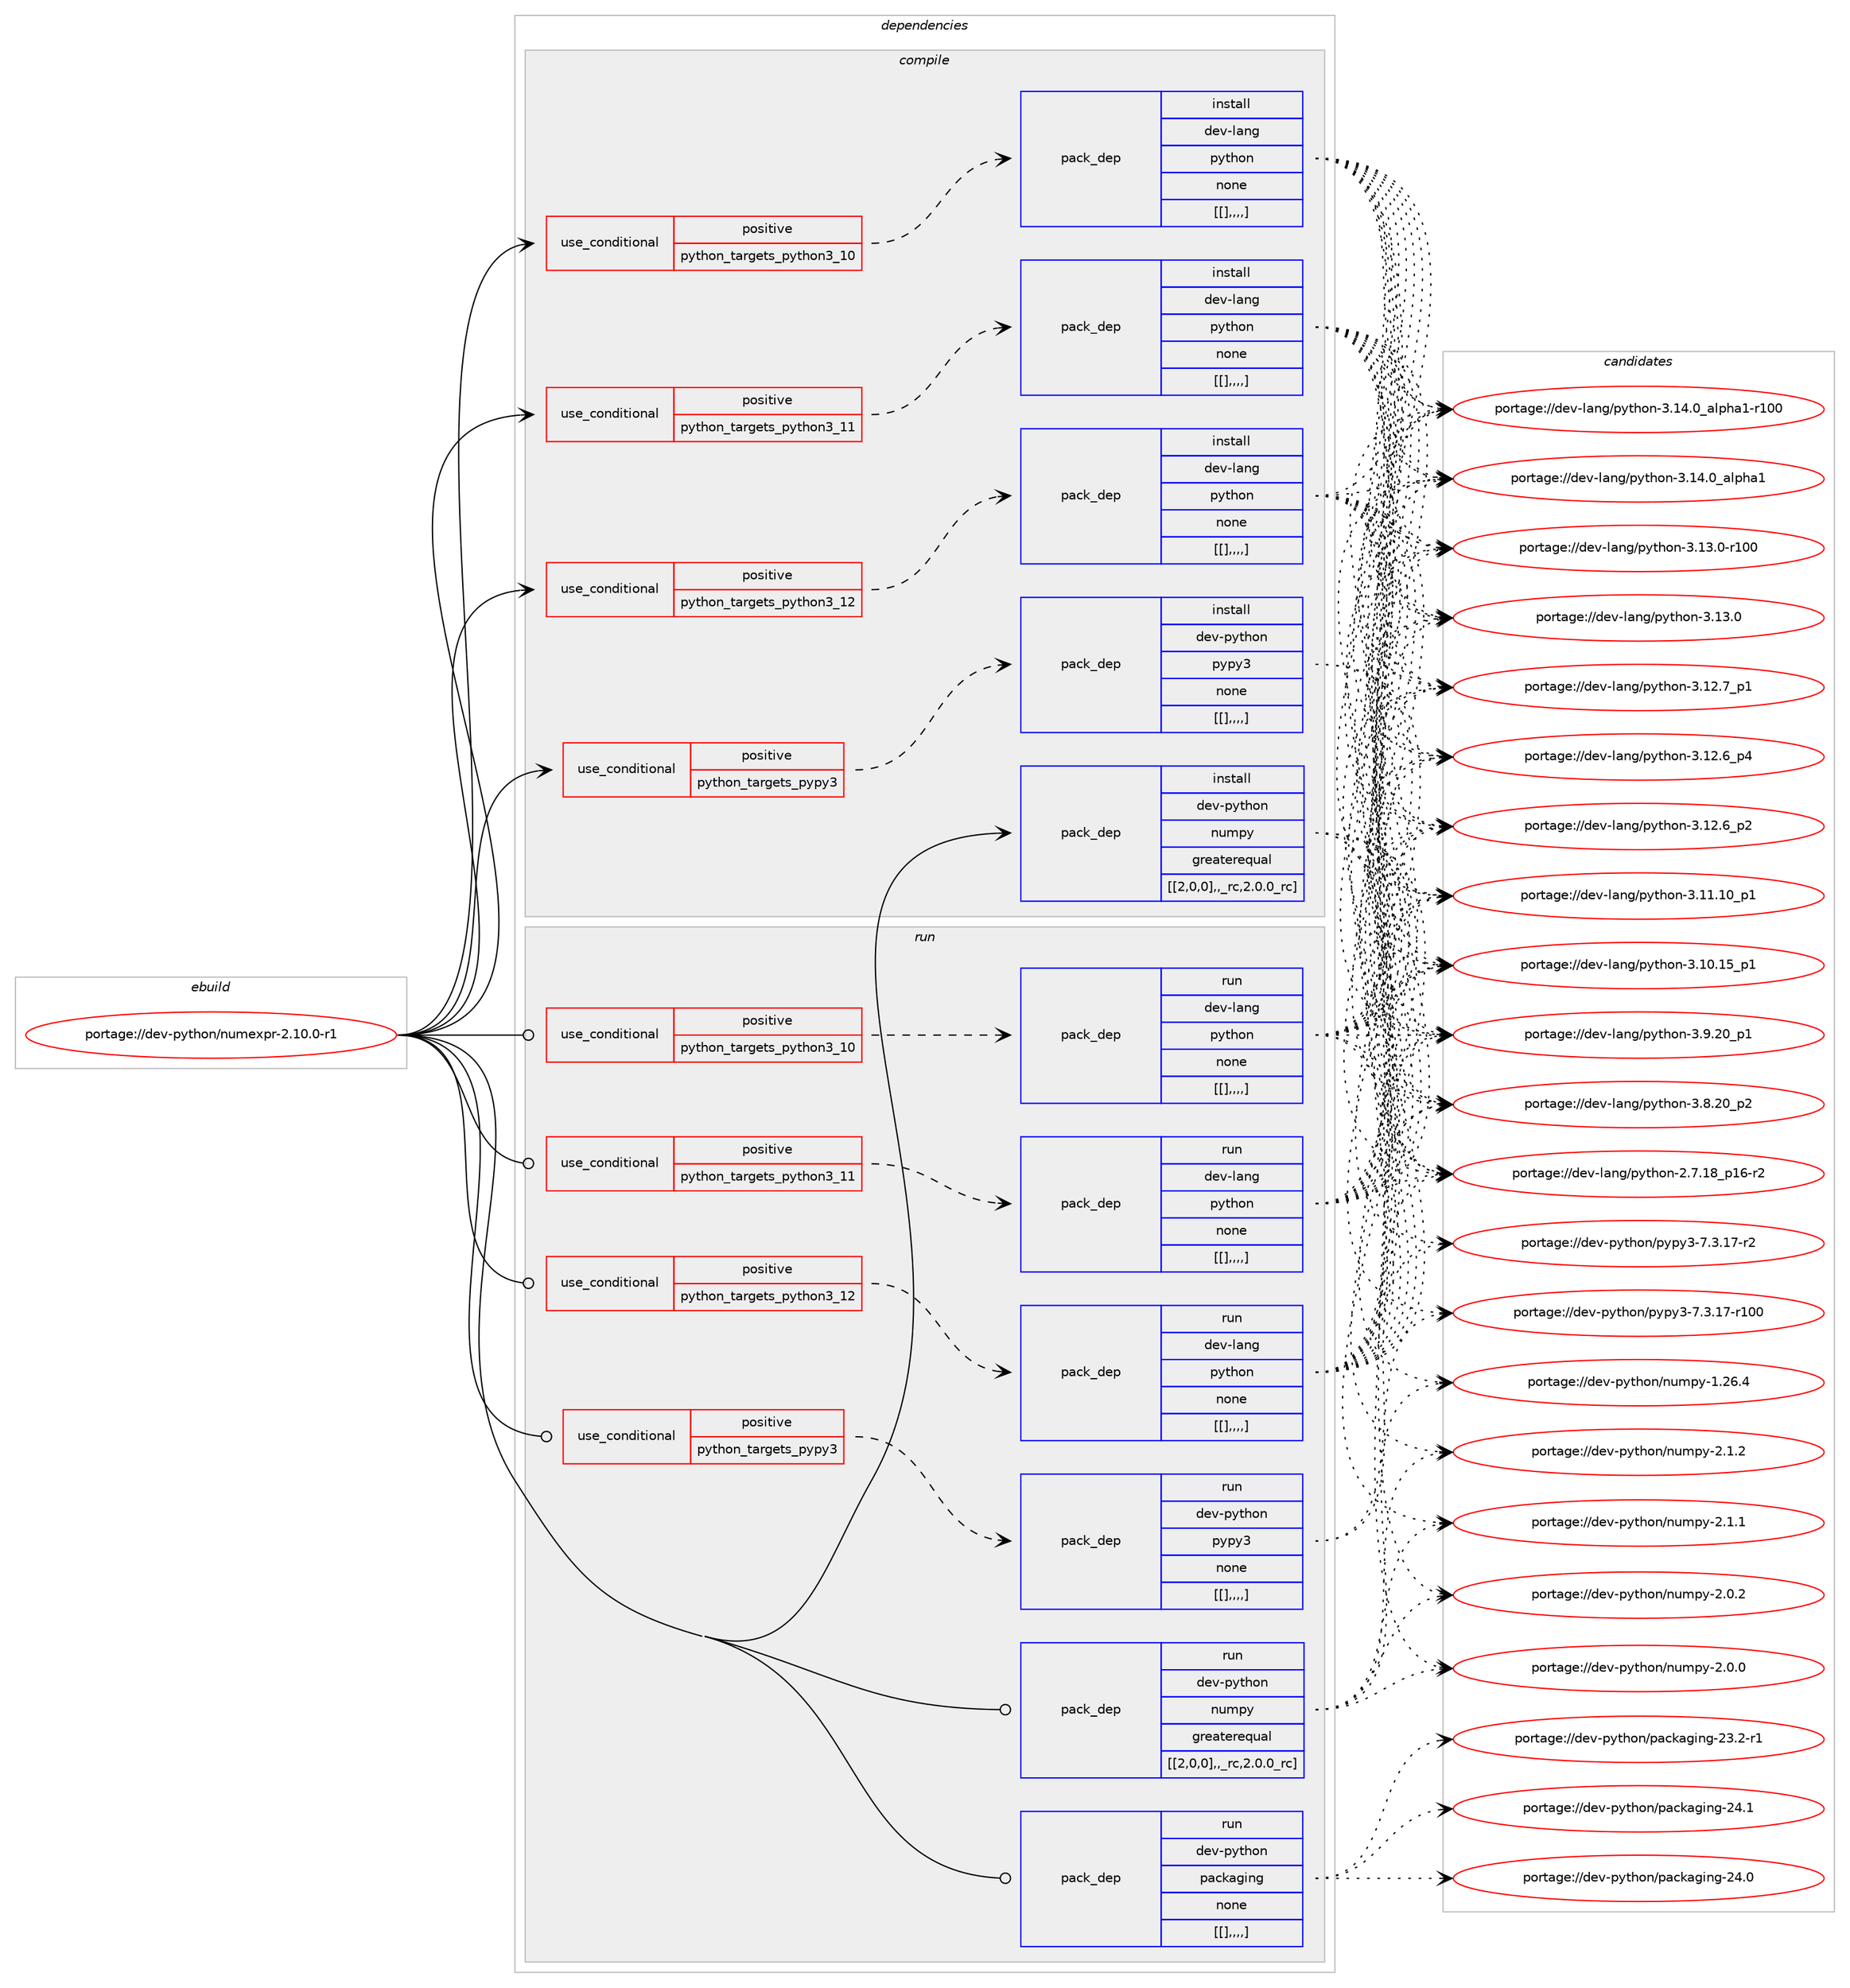digraph prolog {

# *************
# Graph options
# *************

newrank=true;
concentrate=true;
compound=true;
graph [rankdir=LR,fontname=Helvetica,fontsize=10,ranksep=1.5];#, ranksep=2.5, nodesep=0.2];
edge  [arrowhead=vee];
node  [fontname=Helvetica,fontsize=10];

# **********
# The ebuild
# **********

subgraph cluster_leftcol {
color=gray;
label=<<i>ebuild</i>>;
id [label="portage://dev-python/numexpr-2.10.0-r1", color=red, width=4, href="../dev-python/numexpr-2.10.0-r1.svg"];
}

# ****************
# The dependencies
# ****************

subgraph cluster_midcol {
color=gray;
label=<<i>dependencies</i>>;
subgraph cluster_compile {
fillcolor="#eeeeee";
style=filled;
label=<<i>compile</i>>;
subgraph cond37702 {
dependency158575 [label=<<TABLE BORDER="0" CELLBORDER="1" CELLSPACING="0" CELLPADDING="4"><TR><TD ROWSPAN="3" CELLPADDING="10">use_conditional</TD></TR><TR><TD>positive</TD></TR><TR><TD>python_targets_pypy3</TD></TR></TABLE>>, shape=none, color=red];
subgraph pack119567 {
dependency158577 [label=<<TABLE BORDER="0" CELLBORDER="1" CELLSPACING="0" CELLPADDING="4" WIDTH="220"><TR><TD ROWSPAN="6" CELLPADDING="30">pack_dep</TD></TR><TR><TD WIDTH="110">install</TD></TR><TR><TD>dev-python</TD></TR><TR><TD>pypy3</TD></TR><TR><TD>none</TD></TR><TR><TD>[[],,,,]</TD></TR></TABLE>>, shape=none, color=blue];
}
dependency158575:e -> dependency158577:w [weight=20,style="dashed",arrowhead="vee"];
}
id:e -> dependency158575:w [weight=20,style="solid",arrowhead="vee"];
subgraph cond37712 {
dependency158603 [label=<<TABLE BORDER="0" CELLBORDER="1" CELLSPACING="0" CELLPADDING="4"><TR><TD ROWSPAN="3" CELLPADDING="10">use_conditional</TD></TR><TR><TD>positive</TD></TR><TR><TD>python_targets_python3_10</TD></TR></TABLE>>, shape=none, color=red];
subgraph pack119583 {
dependency158606 [label=<<TABLE BORDER="0" CELLBORDER="1" CELLSPACING="0" CELLPADDING="4" WIDTH="220"><TR><TD ROWSPAN="6" CELLPADDING="30">pack_dep</TD></TR><TR><TD WIDTH="110">install</TD></TR><TR><TD>dev-lang</TD></TR><TR><TD>python</TD></TR><TR><TD>none</TD></TR><TR><TD>[[],,,,]</TD></TR></TABLE>>, shape=none, color=blue];
}
dependency158603:e -> dependency158606:w [weight=20,style="dashed",arrowhead="vee"];
}
id:e -> dependency158603:w [weight=20,style="solid",arrowhead="vee"];
subgraph cond37715 {
dependency158611 [label=<<TABLE BORDER="0" CELLBORDER="1" CELLSPACING="0" CELLPADDING="4"><TR><TD ROWSPAN="3" CELLPADDING="10">use_conditional</TD></TR><TR><TD>positive</TD></TR><TR><TD>python_targets_python3_11</TD></TR></TABLE>>, shape=none, color=red];
subgraph pack119586 {
dependency158613 [label=<<TABLE BORDER="0" CELLBORDER="1" CELLSPACING="0" CELLPADDING="4" WIDTH="220"><TR><TD ROWSPAN="6" CELLPADDING="30">pack_dep</TD></TR><TR><TD WIDTH="110">install</TD></TR><TR><TD>dev-lang</TD></TR><TR><TD>python</TD></TR><TR><TD>none</TD></TR><TR><TD>[[],,,,]</TD></TR></TABLE>>, shape=none, color=blue];
}
dependency158611:e -> dependency158613:w [weight=20,style="dashed",arrowhead="vee"];
}
id:e -> dependency158611:w [weight=20,style="solid",arrowhead="vee"];
subgraph cond37724 {
dependency158655 [label=<<TABLE BORDER="0" CELLBORDER="1" CELLSPACING="0" CELLPADDING="4"><TR><TD ROWSPAN="3" CELLPADDING="10">use_conditional</TD></TR><TR><TD>positive</TD></TR><TR><TD>python_targets_python3_12</TD></TR></TABLE>>, shape=none, color=red];
subgraph pack119616 {
dependency158659 [label=<<TABLE BORDER="0" CELLBORDER="1" CELLSPACING="0" CELLPADDING="4" WIDTH="220"><TR><TD ROWSPAN="6" CELLPADDING="30">pack_dep</TD></TR><TR><TD WIDTH="110">install</TD></TR><TR><TD>dev-lang</TD></TR><TR><TD>python</TD></TR><TR><TD>none</TD></TR><TR><TD>[[],,,,]</TD></TR></TABLE>>, shape=none, color=blue];
}
dependency158655:e -> dependency158659:w [weight=20,style="dashed",arrowhead="vee"];
}
id:e -> dependency158655:w [weight=20,style="solid",arrowhead="vee"];
subgraph pack119629 {
dependency158680 [label=<<TABLE BORDER="0" CELLBORDER="1" CELLSPACING="0" CELLPADDING="4" WIDTH="220"><TR><TD ROWSPAN="6" CELLPADDING="30">pack_dep</TD></TR><TR><TD WIDTH="110">install</TD></TR><TR><TD>dev-python</TD></TR><TR><TD>numpy</TD></TR><TR><TD>greaterequal</TD></TR><TR><TD>[[2,0,0],,_rc,2.0.0_rc]</TD></TR></TABLE>>, shape=none, color=blue];
}
id:e -> dependency158680:w [weight=20,style="solid",arrowhead="vee"];
}
subgraph cluster_compileandrun {
fillcolor="#eeeeee";
style=filled;
label=<<i>compile and run</i>>;
}
subgraph cluster_run {
fillcolor="#eeeeee";
style=filled;
label=<<i>run</i>>;
subgraph cond37760 {
dependency158724 [label=<<TABLE BORDER="0" CELLBORDER="1" CELLSPACING="0" CELLPADDING="4"><TR><TD ROWSPAN="3" CELLPADDING="10">use_conditional</TD></TR><TR><TD>positive</TD></TR><TR><TD>python_targets_pypy3</TD></TR></TABLE>>, shape=none, color=red];
subgraph pack119669 {
dependency158781 [label=<<TABLE BORDER="0" CELLBORDER="1" CELLSPACING="0" CELLPADDING="4" WIDTH="220"><TR><TD ROWSPAN="6" CELLPADDING="30">pack_dep</TD></TR><TR><TD WIDTH="110">run</TD></TR><TR><TD>dev-python</TD></TR><TR><TD>pypy3</TD></TR><TR><TD>none</TD></TR><TR><TD>[[],,,,]</TD></TR></TABLE>>, shape=none, color=blue];
}
dependency158724:e -> dependency158781:w [weight=20,style="dashed",arrowhead="vee"];
}
id:e -> dependency158724:w [weight=20,style="solid",arrowhead="odot"];
subgraph cond37781 {
dependency158786 [label=<<TABLE BORDER="0" CELLBORDER="1" CELLSPACING="0" CELLPADDING="4"><TR><TD ROWSPAN="3" CELLPADDING="10">use_conditional</TD></TR><TR><TD>positive</TD></TR><TR><TD>python_targets_python3_10</TD></TR></TABLE>>, shape=none, color=red];
subgraph pack119735 {
dependency158999 [label=<<TABLE BORDER="0" CELLBORDER="1" CELLSPACING="0" CELLPADDING="4" WIDTH="220"><TR><TD ROWSPAN="6" CELLPADDING="30">pack_dep</TD></TR><TR><TD WIDTH="110">run</TD></TR><TR><TD>dev-lang</TD></TR><TR><TD>python</TD></TR><TR><TD>none</TD></TR><TR><TD>[[],,,,]</TD></TR></TABLE>>, shape=none, color=blue];
}
dependency158786:e -> dependency158999:w [weight=20,style="dashed",arrowhead="vee"];
}
id:e -> dependency158786:w [weight=20,style="solid",arrowhead="odot"];
subgraph cond37868 {
dependency159014 [label=<<TABLE BORDER="0" CELLBORDER="1" CELLSPACING="0" CELLPADDING="4"><TR><TD ROWSPAN="3" CELLPADDING="10">use_conditional</TD></TR><TR><TD>positive</TD></TR><TR><TD>python_targets_python3_11</TD></TR></TABLE>>, shape=none, color=red];
subgraph pack119859 {
dependency159066 [label=<<TABLE BORDER="0" CELLBORDER="1" CELLSPACING="0" CELLPADDING="4" WIDTH="220"><TR><TD ROWSPAN="6" CELLPADDING="30">pack_dep</TD></TR><TR><TD WIDTH="110">run</TD></TR><TR><TD>dev-lang</TD></TR><TR><TD>python</TD></TR><TR><TD>none</TD></TR><TR><TD>[[],,,,]</TD></TR></TABLE>>, shape=none, color=blue];
}
dependency159014:e -> dependency159066:w [weight=20,style="dashed",arrowhead="vee"];
}
id:e -> dependency159014:w [weight=20,style="solid",arrowhead="odot"];
subgraph cond37896 {
dependency159171 [label=<<TABLE BORDER="0" CELLBORDER="1" CELLSPACING="0" CELLPADDING="4"><TR><TD ROWSPAN="3" CELLPADDING="10">use_conditional</TD></TR><TR><TD>positive</TD></TR><TR><TD>python_targets_python3_12</TD></TR></TABLE>>, shape=none, color=red];
subgraph pack119967 {
dependency159211 [label=<<TABLE BORDER="0" CELLBORDER="1" CELLSPACING="0" CELLPADDING="4" WIDTH="220"><TR><TD ROWSPAN="6" CELLPADDING="30">pack_dep</TD></TR><TR><TD WIDTH="110">run</TD></TR><TR><TD>dev-lang</TD></TR><TR><TD>python</TD></TR><TR><TD>none</TD></TR><TR><TD>[[],,,,]</TD></TR></TABLE>>, shape=none, color=blue];
}
dependency159171:e -> dependency159211:w [weight=20,style="dashed",arrowhead="vee"];
}
id:e -> dependency159171:w [weight=20,style="solid",arrowhead="odot"];
subgraph pack120009 {
dependency159277 [label=<<TABLE BORDER="0" CELLBORDER="1" CELLSPACING="0" CELLPADDING="4" WIDTH="220"><TR><TD ROWSPAN="6" CELLPADDING="30">pack_dep</TD></TR><TR><TD WIDTH="110">run</TD></TR><TR><TD>dev-python</TD></TR><TR><TD>numpy</TD></TR><TR><TD>greaterequal</TD></TR><TR><TD>[[2,0,0],,_rc,2.0.0_rc]</TD></TR></TABLE>>, shape=none, color=blue];
}
id:e -> dependency159277:w [weight=20,style="solid",arrowhead="odot"];
subgraph pack120032 {
dependency159324 [label=<<TABLE BORDER="0" CELLBORDER="1" CELLSPACING="0" CELLPADDING="4" WIDTH="220"><TR><TD ROWSPAN="6" CELLPADDING="30">pack_dep</TD></TR><TR><TD WIDTH="110">run</TD></TR><TR><TD>dev-python</TD></TR><TR><TD>packaging</TD></TR><TR><TD>none</TD></TR><TR><TD>[[],,,,]</TD></TR></TABLE>>, shape=none, color=blue];
}
id:e -> dependency159324:w [weight=20,style="solid",arrowhead="odot"];
}
}

# **************
# The candidates
# **************

subgraph cluster_choices {
rank=same;
color=gray;
label=<<i>candidates</i>>;

subgraph choice119632 {
color=black;
nodesep=1;
choice100101118451121211161041111104711212111212151455546514649554511450 [label="portage://dev-python/pypy3-7.3.17-r2", color=red, width=4,href="../dev-python/pypy3-7.3.17-r2.svg"];
choice1001011184511212111610411111047112121112121514555465146495545114494848 [label="portage://dev-python/pypy3-7.3.17-r100", color=red, width=4,href="../dev-python/pypy3-7.3.17-r100.svg"];
dependency158577:e -> choice100101118451121211161041111104711212111212151455546514649554511450:w [style=dotted,weight="100"];
dependency158577:e -> choice1001011184511212111610411111047112121112121514555465146495545114494848:w [style=dotted,weight="100"];
}
subgraph choice119636 {
color=black;
nodesep=1;
choice100101118451089711010347112121116104111110455146495246489597108112104974945114494848 [label="portage://dev-lang/python-3.14.0_alpha1-r100", color=red, width=4,href="../dev-lang/python-3.14.0_alpha1-r100.svg"];
choice1001011184510897110103471121211161041111104551464952464895971081121049749 [label="portage://dev-lang/python-3.14.0_alpha1", color=red, width=4,href="../dev-lang/python-3.14.0_alpha1.svg"];
choice1001011184510897110103471121211161041111104551464951464845114494848 [label="portage://dev-lang/python-3.13.0-r100", color=red, width=4,href="../dev-lang/python-3.13.0-r100.svg"];
choice10010111845108971101034711212111610411111045514649514648 [label="portage://dev-lang/python-3.13.0", color=red, width=4,href="../dev-lang/python-3.13.0.svg"];
choice100101118451089711010347112121116104111110455146495046559511249 [label="portage://dev-lang/python-3.12.7_p1", color=red, width=4,href="../dev-lang/python-3.12.7_p1.svg"];
choice100101118451089711010347112121116104111110455146495046549511252 [label="portage://dev-lang/python-3.12.6_p4", color=red, width=4,href="../dev-lang/python-3.12.6_p4.svg"];
choice100101118451089711010347112121116104111110455146495046549511250 [label="portage://dev-lang/python-3.12.6_p2", color=red, width=4,href="../dev-lang/python-3.12.6_p2.svg"];
choice10010111845108971101034711212111610411111045514649494649489511249 [label="portage://dev-lang/python-3.11.10_p1", color=red, width=4,href="../dev-lang/python-3.11.10_p1.svg"];
choice10010111845108971101034711212111610411111045514649484649539511249 [label="portage://dev-lang/python-3.10.15_p1", color=red, width=4,href="../dev-lang/python-3.10.15_p1.svg"];
choice100101118451089711010347112121116104111110455146574650489511249 [label="portage://dev-lang/python-3.9.20_p1", color=red, width=4,href="../dev-lang/python-3.9.20_p1.svg"];
choice100101118451089711010347112121116104111110455146564650489511250 [label="portage://dev-lang/python-3.8.20_p2", color=red, width=4,href="../dev-lang/python-3.8.20_p2.svg"];
choice100101118451089711010347112121116104111110455046554649569511249544511450 [label="portage://dev-lang/python-2.7.18_p16-r2", color=red, width=4,href="../dev-lang/python-2.7.18_p16-r2.svg"];
dependency158606:e -> choice100101118451089711010347112121116104111110455146495246489597108112104974945114494848:w [style=dotted,weight="100"];
dependency158606:e -> choice1001011184510897110103471121211161041111104551464952464895971081121049749:w [style=dotted,weight="100"];
dependency158606:e -> choice1001011184510897110103471121211161041111104551464951464845114494848:w [style=dotted,weight="100"];
dependency158606:e -> choice10010111845108971101034711212111610411111045514649514648:w [style=dotted,weight="100"];
dependency158606:e -> choice100101118451089711010347112121116104111110455146495046559511249:w [style=dotted,weight="100"];
dependency158606:e -> choice100101118451089711010347112121116104111110455146495046549511252:w [style=dotted,weight="100"];
dependency158606:e -> choice100101118451089711010347112121116104111110455146495046549511250:w [style=dotted,weight="100"];
dependency158606:e -> choice10010111845108971101034711212111610411111045514649494649489511249:w [style=dotted,weight="100"];
dependency158606:e -> choice10010111845108971101034711212111610411111045514649484649539511249:w [style=dotted,weight="100"];
dependency158606:e -> choice100101118451089711010347112121116104111110455146574650489511249:w [style=dotted,weight="100"];
dependency158606:e -> choice100101118451089711010347112121116104111110455146564650489511250:w [style=dotted,weight="100"];
dependency158606:e -> choice100101118451089711010347112121116104111110455046554649569511249544511450:w [style=dotted,weight="100"];
}
subgraph choice119652 {
color=black;
nodesep=1;
choice100101118451089711010347112121116104111110455146495246489597108112104974945114494848 [label="portage://dev-lang/python-3.14.0_alpha1-r100", color=red, width=4,href="../dev-lang/python-3.14.0_alpha1-r100.svg"];
choice1001011184510897110103471121211161041111104551464952464895971081121049749 [label="portage://dev-lang/python-3.14.0_alpha1", color=red, width=4,href="../dev-lang/python-3.14.0_alpha1.svg"];
choice1001011184510897110103471121211161041111104551464951464845114494848 [label="portage://dev-lang/python-3.13.0-r100", color=red, width=4,href="../dev-lang/python-3.13.0-r100.svg"];
choice10010111845108971101034711212111610411111045514649514648 [label="portage://dev-lang/python-3.13.0", color=red, width=4,href="../dev-lang/python-3.13.0.svg"];
choice100101118451089711010347112121116104111110455146495046559511249 [label="portage://dev-lang/python-3.12.7_p1", color=red, width=4,href="../dev-lang/python-3.12.7_p1.svg"];
choice100101118451089711010347112121116104111110455146495046549511252 [label="portage://dev-lang/python-3.12.6_p4", color=red, width=4,href="../dev-lang/python-3.12.6_p4.svg"];
choice100101118451089711010347112121116104111110455146495046549511250 [label="portage://dev-lang/python-3.12.6_p2", color=red, width=4,href="../dev-lang/python-3.12.6_p2.svg"];
choice10010111845108971101034711212111610411111045514649494649489511249 [label="portage://dev-lang/python-3.11.10_p1", color=red, width=4,href="../dev-lang/python-3.11.10_p1.svg"];
choice10010111845108971101034711212111610411111045514649484649539511249 [label="portage://dev-lang/python-3.10.15_p1", color=red, width=4,href="../dev-lang/python-3.10.15_p1.svg"];
choice100101118451089711010347112121116104111110455146574650489511249 [label="portage://dev-lang/python-3.9.20_p1", color=red, width=4,href="../dev-lang/python-3.9.20_p1.svg"];
choice100101118451089711010347112121116104111110455146564650489511250 [label="portage://dev-lang/python-3.8.20_p2", color=red, width=4,href="../dev-lang/python-3.8.20_p2.svg"];
choice100101118451089711010347112121116104111110455046554649569511249544511450 [label="portage://dev-lang/python-2.7.18_p16-r2", color=red, width=4,href="../dev-lang/python-2.7.18_p16-r2.svg"];
dependency158613:e -> choice100101118451089711010347112121116104111110455146495246489597108112104974945114494848:w [style=dotted,weight="100"];
dependency158613:e -> choice1001011184510897110103471121211161041111104551464952464895971081121049749:w [style=dotted,weight="100"];
dependency158613:e -> choice1001011184510897110103471121211161041111104551464951464845114494848:w [style=dotted,weight="100"];
dependency158613:e -> choice10010111845108971101034711212111610411111045514649514648:w [style=dotted,weight="100"];
dependency158613:e -> choice100101118451089711010347112121116104111110455146495046559511249:w [style=dotted,weight="100"];
dependency158613:e -> choice100101118451089711010347112121116104111110455146495046549511252:w [style=dotted,weight="100"];
dependency158613:e -> choice100101118451089711010347112121116104111110455146495046549511250:w [style=dotted,weight="100"];
dependency158613:e -> choice10010111845108971101034711212111610411111045514649494649489511249:w [style=dotted,weight="100"];
dependency158613:e -> choice10010111845108971101034711212111610411111045514649484649539511249:w [style=dotted,weight="100"];
dependency158613:e -> choice100101118451089711010347112121116104111110455146574650489511249:w [style=dotted,weight="100"];
dependency158613:e -> choice100101118451089711010347112121116104111110455146564650489511250:w [style=dotted,weight="100"];
dependency158613:e -> choice100101118451089711010347112121116104111110455046554649569511249544511450:w [style=dotted,weight="100"];
}
subgraph choice119679 {
color=black;
nodesep=1;
choice100101118451089711010347112121116104111110455146495246489597108112104974945114494848 [label="portage://dev-lang/python-3.14.0_alpha1-r100", color=red, width=4,href="../dev-lang/python-3.14.0_alpha1-r100.svg"];
choice1001011184510897110103471121211161041111104551464952464895971081121049749 [label="portage://dev-lang/python-3.14.0_alpha1", color=red, width=4,href="../dev-lang/python-3.14.0_alpha1.svg"];
choice1001011184510897110103471121211161041111104551464951464845114494848 [label="portage://dev-lang/python-3.13.0-r100", color=red, width=4,href="../dev-lang/python-3.13.0-r100.svg"];
choice10010111845108971101034711212111610411111045514649514648 [label="portage://dev-lang/python-3.13.0", color=red, width=4,href="../dev-lang/python-3.13.0.svg"];
choice100101118451089711010347112121116104111110455146495046559511249 [label="portage://dev-lang/python-3.12.7_p1", color=red, width=4,href="../dev-lang/python-3.12.7_p1.svg"];
choice100101118451089711010347112121116104111110455146495046549511252 [label="portage://dev-lang/python-3.12.6_p4", color=red, width=4,href="../dev-lang/python-3.12.6_p4.svg"];
choice100101118451089711010347112121116104111110455146495046549511250 [label="portage://dev-lang/python-3.12.6_p2", color=red, width=4,href="../dev-lang/python-3.12.6_p2.svg"];
choice10010111845108971101034711212111610411111045514649494649489511249 [label="portage://dev-lang/python-3.11.10_p1", color=red, width=4,href="../dev-lang/python-3.11.10_p1.svg"];
choice10010111845108971101034711212111610411111045514649484649539511249 [label="portage://dev-lang/python-3.10.15_p1", color=red, width=4,href="../dev-lang/python-3.10.15_p1.svg"];
choice100101118451089711010347112121116104111110455146574650489511249 [label="portage://dev-lang/python-3.9.20_p1", color=red, width=4,href="../dev-lang/python-3.9.20_p1.svg"];
choice100101118451089711010347112121116104111110455146564650489511250 [label="portage://dev-lang/python-3.8.20_p2", color=red, width=4,href="../dev-lang/python-3.8.20_p2.svg"];
choice100101118451089711010347112121116104111110455046554649569511249544511450 [label="portage://dev-lang/python-2.7.18_p16-r2", color=red, width=4,href="../dev-lang/python-2.7.18_p16-r2.svg"];
dependency158659:e -> choice100101118451089711010347112121116104111110455146495246489597108112104974945114494848:w [style=dotted,weight="100"];
dependency158659:e -> choice1001011184510897110103471121211161041111104551464952464895971081121049749:w [style=dotted,weight="100"];
dependency158659:e -> choice1001011184510897110103471121211161041111104551464951464845114494848:w [style=dotted,weight="100"];
dependency158659:e -> choice10010111845108971101034711212111610411111045514649514648:w [style=dotted,weight="100"];
dependency158659:e -> choice100101118451089711010347112121116104111110455146495046559511249:w [style=dotted,weight="100"];
dependency158659:e -> choice100101118451089711010347112121116104111110455146495046549511252:w [style=dotted,weight="100"];
dependency158659:e -> choice100101118451089711010347112121116104111110455146495046549511250:w [style=dotted,weight="100"];
dependency158659:e -> choice10010111845108971101034711212111610411111045514649494649489511249:w [style=dotted,weight="100"];
dependency158659:e -> choice10010111845108971101034711212111610411111045514649484649539511249:w [style=dotted,weight="100"];
dependency158659:e -> choice100101118451089711010347112121116104111110455146574650489511249:w [style=dotted,weight="100"];
dependency158659:e -> choice100101118451089711010347112121116104111110455146564650489511250:w [style=dotted,weight="100"];
dependency158659:e -> choice100101118451089711010347112121116104111110455046554649569511249544511450:w [style=dotted,weight="100"];
}
subgraph choice119712 {
color=black;
nodesep=1;
choice1001011184511212111610411111047110117109112121455046494650 [label="portage://dev-python/numpy-2.1.2", color=red, width=4,href="../dev-python/numpy-2.1.2.svg"];
choice1001011184511212111610411111047110117109112121455046494649 [label="portage://dev-python/numpy-2.1.1", color=red, width=4,href="../dev-python/numpy-2.1.1.svg"];
choice1001011184511212111610411111047110117109112121455046484650 [label="portage://dev-python/numpy-2.0.2", color=red, width=4,href="../dev-python/numpy-2.0.2.svg"];
choice1001011184511212111610411111047110117109112121455046484648 [label="portage://dev-python/numpy-2.0.0", color=red, width=4,href="../dev-python/numpy-2.0.0.svg"];
choice100101118451121211161041111104711011710911212145494650544652 [label="portage://dev-python/numpy-1.26.4", color=red, width=4,href="../dev-python/numpy-1.26.4.svg"];
dependency158680:e -> choice1001011184511212111610411111047110117109112121455046494650:w [style=dotted,weight="100"];
dependency158680:e -> choice1001011184511212111610411111047110117109112121455046494649:w [style=dotted,weight="100"];
dependency158680:e -> choice1001011184511212111610411111047110117109112121455046484650:w [style=dotted,weight="100"];
dependency158680:e -> choice1001011184511212111610411111047110117109112121455046484648:w [style=dotted,weight="100"];
dependency158680:e -> choice100101118451121211161041111104711011710911212145494650544652:w [style=dotted,weight="100"];
}
subgraph choice119732 {
color=black;
nodesep=1;
choice100101118451121211161041111104711212111212151455546514649554511450 [label="portage://dev-python/pypy3-7.3.17-r2", color=red, width=4,href="../dev-python/pypy3-7.3.17-r2.svg"];
choice1001011184511212111610411111047112121112121514555465146495545114494848 [label="portage://dev-python/pypy3-7.3.17-r100", color=red, width=4,href="../dev-python/pypy3-7.3.17-r100.svg"];
dependency158781:e -> choice100101118451121211161041111104711212111212151455546514649554511450:w [style=dotted,weight="100"];
dependency158781:e -> choice1001011184511212111610411111047112121112121514555465146495545114494848:w [style=dotted,weight="100"];
}
subgraph choice119761 {
color=black;
nodesep=1;
choice100101118451089711010347112121116104111110455146495246489597108112104974945114494848 [label="portage://dev-lang/python-3.14.0_alpha1-r100", color=red, width=4,href="../dev-lang/python-3.14.0_alpha1-r100.svg"];
choice1001011184510897110103471121211161041111104551464952464895971081121049749 [label="portage://dev-lang/python-3.14.0_alpha1", color=red, width=4,href="../dev-lang/python-3.14.0_alpha1.svg"];
choice1001011184510897110103471121211161041111104551464951464845114494848 [label="portage://dev-lang/python-3.13.0-r100", color=red, width=4,href="../dev-lang/python-3.13.0-r100.svg"];
choice10010111845108971101034711212111610411111045514649514648 [label="portage://dev-lang/python-3.13.0", color=red, width=4,href="../dev-lang/python-3.13.0.svg"];
choice100101118451089711010347112121116104111110455146495046559511249 [label="portage://dev-lang/python-3.12.7_p1", color=red, width=4,href="../dev-lang/python-3.12.7_p1.svg"];
choice100101118451089711010347112121116104111110455146495046549511252 [label="portage://dev-lang/python-3.12.6_p4", color=red, width=4,href="../dev-lang/python-3.12.6_p4.svg"];
choice100101118451089711010347112121116104111110455146495046549511250 [label="portage://dev-lang/python-3.12.6_p2", color=red, width=4,href="../dev-lang/python-3.12.6_p2.svg"];
choice10010111845108971101034711212111610411111045514649494649489511249 [label="portage://dev-lang/python-3.11.10_p1", color=red, width=4,href="../dev-lang/python-3.11.10_p1.svg"];
choice10010111845108971101034711212111610411111045514649484649539511249 [label="portage://dev-lang/python-3.10.15_p1", color=red, width=4,href="../dev-lang/python-3.10.15_p1.svg"];
choice100101118451089711010347112121116104111110455146574650489511249 [label="portage://dev-lang/python-3.9.20_p1", color=red, width=4,href="../dev-lang/python-3.9.20_p1.svg"];
choice100101118451089711010347112121116104111110455146564650489511250 [label="portage://dev-lang/python-3.8.20_p2", color=red, width=4,href="../dev-lang/python-3.8.20_p2.svg"];
choice100101118451089711010347112121116104111110455046554649569511249544511450 [label="portage://dev-lang/python-2.7.18_p16-r2", color=red, width=4,href="../dev-lang/python-2.7.18_p16-r2.svg"];
dependency158999:e -> choice100101118451089711010347112121116104111110455146495246489597108112104974945114494848:w [style=dotted,weight="100"];
dependency158999:e -> choice1001011184510897110103471121211161041111104551464952464895971081121049749:w [style=dotted,weight="100"];
dependency158999:e -> choice1001011184510897110103471121211161041111104551464951464845114494848:w [style=dotted,weight="100"];
dependency158999:e -> choice10010111845108971101034711212111610411111045514649514648:w [style=dotted,weight="100"];
dependency158999:e -> choice100101118451089711010347112121116104111110455146495046559511249:w [style=dotted,weight="100"];
dependency158999:e -> choice100101118451089711010347112121116104111110455146495046549511252:w [style=dotted,weight="100"];
dependency158999:e -> choice100101118451089711010347112121116104111110455146495046549511250:w [style=dotted,weight="100"];
dependency158999:e -> choice10010111845108971101034711212111610411111045514649494649489511249:w [style=dotted,weight="100"];
dependency158999:e -> choice10010111845108971101034711212111610411111045514649484649539511249:w [style=dotted,weight="100"];
dependency158999:e -> choice100101118451089711010347112121116104111110455146574650489511249:w [style=dotted,weight="100"];
dependency158999:e -> choice100101118451089711010347112121116104111110455146564650489511250:w [style=dotted,weight="100"];
dependency158999:e -> choice100101118451089711010347112121116104111110455046554649569511249544511450:w [style=dotted,weight="100"];
}
subgraph choice119768 {
color=black;
nodesep=1;
choice100101118451089711010347112121116104111110455146495246489597108112104974945114494848 [label="portage://dev-lang/python-3.14.0_alpha1-r100", color=red, width=4,href="../dev-lang/python-3.14.0_alpha1-r100.svg"];
choice1001011184510897110103471121211161041111104551464952464895971081121049749 [label="portage://dev-lang/python-3.14.0_alpha1", color=red, width=4,href="../dev-lang/python-3.14.0_alpha1.svg"];
choice1001011184510897110103471121211161041111104551464951464845114494848 [label="portage://dev-lang/python-3.13.0-r100", color=red, width=4,href="../dev-lang/python-3.13.0-r100.svg"];
choice10010111845108971101034711212111610411111045514649514648 [label="portage://dev-lang/python-3.13.0", color=red, width=4,href="../dev-lang/python-3.13.0.svg"];
choice100101118451089711010347112121116104111110455146495046559511249 [label="portage://dev-lang/python-3.12.7_p1", color=red, width=4,href="../dev-lang/python-3.12.7_p1.svg"];
choice100101118451089711010347112121116104111110455146495046549511252 [label="portage://dev-lang/python-3.12.6_p4", color=red, width=4,href="../dev-lang/python-3.12.6_p4.svg"];
choice100101118451089711010347112121116104111110455146495046549511250 [label="portage://dev-lang/python-3.12.6_p2", color=red, width=4,href="../dev-lang/python-3.12.6_p2.svg"];
choice10010111845108971101034711212111610411111045514649494649489511249 [label="portage://dev-lang/python-3.11.10_p1", color=red, width=4,href="../dev-lang/python-3.11.10_p1.svg"];
choice10010111845108971101034711212111610411111045514649484649539511249 [label="portage://dev-lang/python-3.10.15_p1", color=red, width=4,href="../dev-lang/python-3.10.15_p1.svg"];
choice100101118451089711010347112121116104111110455146574650489511249 [label="portage://dev-lang/python-3.9.20_p1", color=red, width=4,href="../dev-lang/python-3.9.20_p1.svg"];
choice100101118451089711010347112121116104111110455146564650489511250 [label="portage://dev-lang/python-3.8.20_p2", color=red, width=4,href="../dev-lang/python-3.8.20_p2.svg"];
choice100101118451089711010347112121116104111110455046554649569511249544511450 [label="portage://dev-lang/python-2.7.18_p16-r2", color=red, width=4,href="../dev-lang/python-2.7.18_p16-r2.svg"];
dependency159066:e -> choice100101118451089711010347112121116104111110455146495246489597108112104974945114494848:w [style=dotted,weight="100"];
dependency159066:e -> choice1001011184510897110103471121211161041111104551464952464895971081121049749:w [style=dotted,weight="100"];
dependency159066:e -> choice1001011184510897110103471121211161041111104551464951464845114494848:w [style=dotted,weight="100"];
dependency159066:e -> choice10010111845108971101034711212111610411111045514649514648:w [style=dotted,weight="100"];
dependency159066:e -> choice100101118451089711010347112121116104111110455146495046559511249:w [style=dotted,weight="100"];
dependency159066:e -> choice100101118451089711010347112121116104111110455146495046549511252:w [style=dotted,weight="100"];
dependency159066:e -> choice100101118451089711010347112121116104111110455146495046549511250:w [style=dotted,weight="100"];
dependency159066:e -> choice10010111845108971101034711212111610411111045514649494649489511249:w [style=dotted,weight="100"];
dependency159066:e -> choice10010111845108971101034711212111610411111045514649484649539511249:w [style=dotted,weight="100"];
dependency159066:e -> choice100101118451089711010347112121116104111110455146574650489511249:w [style=dotted,weight="100"];
dependency159066:e -> choice100101118451089711010347112121116104111110455146564650489511250:w [style=dotted,weight="100"];
dependency159066:e -> choice100101118451089711010347112121116104111110455046554649569511249544511450:w [style=dotted,weight="100"];
}
subgraph choice119782 {
color=black;
nodesep=1;
choice100101118451089711010347112121116104111110455146495246489597108112104974945114494848 [label="portage://dev-lang/python-3.14.0_alpha1-r100", color=red, width=4,href="../dev-lang/python-3.14.0_alpha1-r100.svg"];
choice1001011184510897110103471121211161041111104551464952464895971081121049749 [label="portage://dev-lang/python-3.14.0_alpha1", color=red, width=4,href="../dev-lang/python-3.14.0_alpha1.svg"];
choice1001011184510897110103471121211161041111104551464951464845114494848 [label="portage://dev-lang/python-3.13.0-r100", color=red, width=4,href="../dev-lang/python-3.13.0-r100.svg"];
choice10010111845108971101034711212111610411111045514649514648 [label="portage://dev-lang/python-3.13.0", color=red, width=4,href="../dev-lang/python-3.13.0.svg"];
choice100101118451089711010347112121116104111110455146495046559511249 [label="portage://dev-lang/python-3.12.7_p1", color=red, width=4,href="../dev-lang/python-3.12.7_p1.svg"];
choice100101118451089711010347112121116104111110455146495046549511252 [label="portage://dev-lang/python-3.12.6_p4", color=red, width=4,href="../dev-lang/python-3.12.6_p4.svg"];
choice100101118451089711010347112121116104111110455146495046549511250 [label="portage://dev-lang/python-3.12.6_p2", color=red, width=4,href="../dev-lang/python-3.12.6_p2.svg"];
choice10010111845108971101034711212111610411111045514649494649489511249 [label="portage://dev-lang/python-3.11.10_p1", color=red, width=4,href="../dev-lang/python-3.11.10_p1.svg"];
choice10010111845108971101034711212111610411111045514649484649539511249 [label="portage://dev-lang/python-3.10.15_p1", color=red, width=4,href="../dev-lang/python-3.10.15_p1.svg"];
choice100101118451089711010347112121116104111110455146574650489511249 [label="portage://dev-lang/python-3.9.20_p1", color=red, width=4,href="../dev-lang/python-3.9.20_p1.svg"];
choice100101118451089711010347112121116104111110455146564650489511250 [label="portage://dev-lang/python-3.8.20_p2", color=red, width=4,href="../dev-lang/python-3.8.20_p2.svg"];
choice100101118451089711010347112121116104111110455046554649569511249544511450 [label="portage://dev-lang/python-2.7.18_p16-r2", color=red, width=4,href="../dev-lang/python-2.7.18_p16-r2.svg"];
dependency159211:e -> choice100101118451089711010347112121116104111110455146495246489597108112104974945114494848:w [style=dotted,weight="100"];
dependency159211:e -> choice1001011184510897110103471121211161041111104551464952464895971081121049749:w [style=dotted,weight="100"];
dependency159211:e -> choice1001011184510897110103471121211161041111104551464951464845114494848:w [style=dotted,weight="100"];
dependency159211:e -> choice10010111845108971101034711212111610411111045514649514648:w [style=dotted,weight="100"];
dependency159211:e -> choice100101118451089711010347112121116104111110455146495046559511249:w [style=dotted,weight="100"];
dependency159211:e -> choice100101118451089711010347112121116104111110455146495046549511252:w [style=dotted,weight="100"];
dependency159211:e -> choice100101118451089711010347112121116104111110455146495046549511250:w [style=dotted,weight="100"];
dependency159211:e -> choice10010111845108971101034711212111610411111045514649494649489511249:w [style=dotted,weight="100"];
dependency159211:e -> choice10010111845108971101034711212111610411111045514649484649539511249:w [style=dotted,weight="100"];
dependency159211:e -> choice100101118451089711010347112121116104111110455146574650489511249:w [style=dotted,weight="100"];
dependency159211:e -> choice100101118451089711010347112121116104111110455146564650489511250:w [style=dotted,weight="100"];
dependency159211:e -> choice100101118451089711010347112121116104111110455046554649569511249544511450:w [style=dotted,weight="100"];
}
subgraph choice119791 {
color=black;
nodesep=1;
choice1001011184511212111610411111047110117109112121455046494650 [label="portage://dev-python/numpy-2.1.2", color=red, width=4,href="../dev-python/numpy-2.1.2.svg"];
choice1001011184511212111610411111047110117109112121455046494649 [label="portage://dev-python/numpy-2.1.1", color=red, width=4,href="../dev-python/numpy-2.1.1.svg"];
choice1001011184511212111610411111047110117109112121455046484650 [label="portage://dev-python/numpy-2.0.2", color=red, width=4,href="../dev-python/numpy-2.0.2.svg"];
choice1001011184511212111610411111047110117109112121455046484648 [label="portage://dev-python/numpy-2.0.0", color=red, width=4,href="../dev-python/numpy-2.0.0.svg"];
choice100101118451121211161041111104711011710911212145494650544652 [label="portage://dev-python/numpy-1.26.4", color=red, width=4,href="../dev-python/numpy-1.26.4.svg"];
dependency159277:e -> choice1001011184511212111610411111047110117109112121455046494650:w [style=dotted,weight="100"];
dependency159277:e -> choice1001011184511212111610411111047110117109112121455046494649:w [style=dotted,weight="100"];
dependency159277:e -> choice1001011184511212111610411111047110117109112121455046484650:w [style=dotted,weight="100"];
dependency159277:e -> choice1001011184511212111610411111047110117109112121455046484648:w [style=dotted,weight="100"];
dependency159277:e -> choice100101118451121211161041111104711011710911212145494650544652:w [style=dotted,weight="100"];
}
subgraph choice119799 {
color=black;
nodesep=1;
choice10010111845112121116104111110471129799107971031051101034550524649 [label="portage://dev-python/packaging-24.1", color=red, width=4,href="../dev-python/packaging-24.1.svg"];
choice10010111845112121116104111110471129799107971031051101034550524648 [label="portage://dev-python/packaging-24.0", color=red, width=4,href="../dev-python/packaging-24.0.svg"];
choice100101118451121211161041111104711297991079710310511010345505146504511449 [label="portage://dev-python/packaging-23.2-r1", color=red, width=4,href="../dev-python/packaging-23.2-r1.svg"];
dependency159324:e -> choice10010111845112121116104111110471129799107971031051101034550524649:w [style=dotted,weight="100"];
dependency159324:e -> choice10010111845112121116104111110471129799107971031051101034550524648:w [style=dotted,weight="100"];
dependency159324:e -> choice100101118451121211161041111104711297991079710310511010345505146504511449:w [style=dotted,weight="100"];
}
}

}
